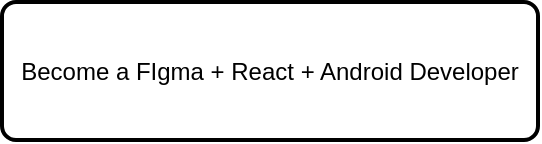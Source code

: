 <mxfile version="21.2.1" type="github">
  <diagram name="Page-1" id="gWOQzrso8Atp6gNEhlsF">
    <mxGraphModel dx="954" dy="617" grid="0" gridSize="10" guides="1" tooltips="1" connect="1" arrows="1" fold="1" page="0" pageScale="1" pageWidth="850" pageHeight="1100" math="0" shadow="0">
      <root>
        <mxCell id="0" />
        <mxCell id="1" parent="0" />
        <mxCell id="rfJibXWuo8m3Vh0Ya6If-1" value="Become a FIgma + React + Android Developer" style="rounded=1;whiteSpace=wrap;html=1;absoluteArcSize=1;arcSize=14;strokeWidth=2;" vertex="1" parent="1">
          <mxGeometry x="76" y="113" width="268" height="69" as="geometry" />
        </mxCell>
      </root>
    </mxGraphModel>
  </diagram>
</mxfile>
